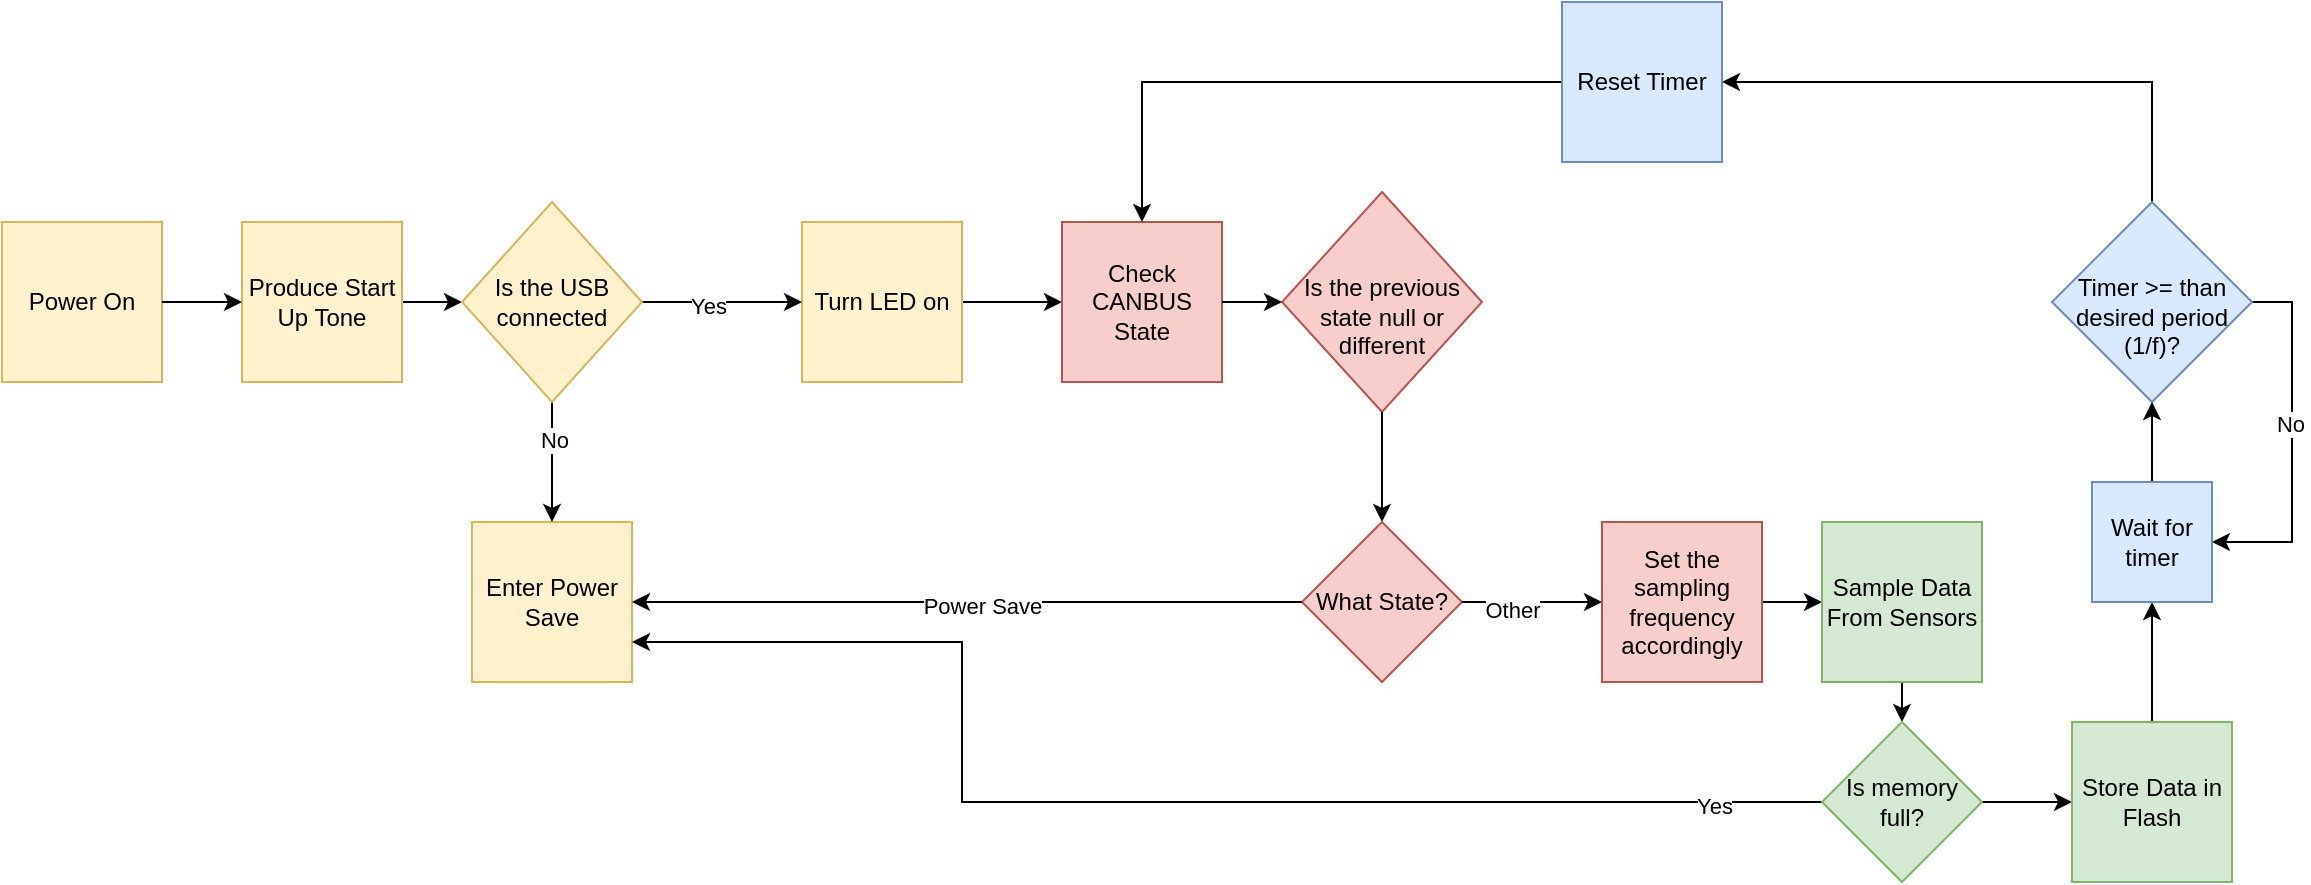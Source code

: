 <mxfile version="23.0.1" type="google">
  <diagram id="bDl2I7RV2CM8pRz4f-eI" name="Page-1">
    <mxGraphModel grid="1" page="1" gridSize="10" guides="1" tooltips="1" connect="1" arrows="1" fold="1" pageScale="1" pageWidth="850" pageHeight="1100" math="0" shadow="0">
      <root>
        <mxCell id="0" />
        <mxCell id="1" parent="0" />
        <mxCell id="QE5uN0oUP1HQzsvtTRDD-52" value="Power On" style="whiteSpace=wrap;html=1;aspect=fixed;fillColor=#fff2cc;strokeColor=#d6b656;" vertex="1" parent="1">
          <mxGeometry x="-650" y="300" width="80" height="80" as="geometry" />
        </mxCell>
        <mxCell id="QE5uN0oUP1HQzsvtTRDD-70" style="edgeStyle=orthogonalEdgeStyle;rounded=0;orthogonalLoop=1;jettySize=auto;html=1;exitX=1;exitY=0.5;exitDx=0;exitDy=0;entryX=0;entryY=0.5;entryDx=0;entryDy=0;" edge="1" parent="1" source="QE5uN0oUP1HQzsvtTRDD-53" target="QE5uN0oUP1HQzsvtTRDD-69">
          <mxGeometry relative="1" as="geometry" />
        </mxCell>
        <mxCell id="QE5uN0oUP1HQzsvtTRDD-53" value="Produce Start Up Tone" style="whiteSpace=wrap;html=1;aspect=fixed;fillColor=#fff2cc;strokeColor=#d6b656;" vertex="1" parent="1">
          <mxGeometry x="-530" y="300" width="80" height="80" as="geometry" />
        </mxCell>
        <mxCell id="QE5uN0oUP1HQzsvtTRDD-54" value="" style="endArrow=classic;html=1;rounded=0;exitX=1;exitY=0.5;exitDx=0;exitDy=0;entryX=0;entryY=0.5;entryDx=0;entryDy=0;" edge="1" parent="1" source="QE5uN0oUP1HQzsvtTRDD-52" target="QE5uN0oUP1HQzsvtTRDD-53">
          <mxGeometry width="50" height="50" relative="1" as="geometry">
            <mxPoint x="-440" y="370" as="sourcePoint" />
            <mxPoint x="-390" y="320" as="targetPoint" />
          </mxGeometry>
        </mxCell>
        <mxCell id="QE5uN0oUP1HQzsvtTRDD-68" style="edgeStyle=orthogonalEdgeStyle;rounded=0;orthogonalLoop=1;jettySize=auto;html=1;exitX=1;exitY=0.5;exitDx=0;exitDy=0;entryX=0;entryY=0.5;entryDx=0;entryDy=0;" edge="1" parent="1" source="QE5uN0oUP1HQzsvtTRDD-58" target="QE5uN0oUP1HQzsvtTRDD-67">
          <mxGeometry relative="1" as="geometry" />
        </mxCell>
        <mxCell id="QE5uN0oUP1HQzsvtTRDD-58" value="Turn LED on" style="whiteSpace=wrap;html=1;aspect=fixed;fillColor=#fff2cc;strokeColor=#d6b656;" vertex="1" parent="1">
          <mxGeometry x="-250" y="300" width="80" height="80" as="geometry" />
        </mxCell>
        <mxCell id="QE5uN0oUP1HQzsvtTRDD-63" value="Enter Power Save" style="whiteSpace=wrap;html=1;aspect=fixed;fillColor=#fff2cc;strokeColor=#d6b656;" vertex="1" parent="1">
          <mxGeometry x="-415" y="450" width="80" height="80" as="geometry" />
        </mxCell>
        <mxCell id="QE5uN0oUP1HQzsvtTRDD-67" value="Check CANBUS State" style="whiteSpace=wrap;html=1;aspect=fixed;fillColor=#f8cecc;strokeColor=#b85450;" vertex="1" parent="1">
          <mxGeometry x="-120" y="300" width="80" height="80" as="geometry" />
        </mxCell>
        <mxCell id="QE5uN0oUP1HQzsvtTRDD-71" style="edgeStyle=orthogonalEdgeStyle;rounded=0;orthogonalLoop=1;jettySize=auto;html=1;exitX=1;exitY=0.5;exitDx=0;exitDy=0;entryX=0;entryY=0.5;entryDx=0;entryDy=0;" edge="1" parent="1" source="QE5uN0oUP1HQzsvtTRDD-69" target="QE5uN0oUP1HQzsvtTRDD-58">
          <mxGeometry relative="1" as="geometry" />
        </mxCell>
        <mxCell id="QE5uN0oUP1HQzsvtTRDD-73" value="Yes" style="edgeLabel;html=1;align=center;verticalAlign=middle;resizable=0;points=[];" connectable="0" vertex="1" parent="QE5uN0oUP1HQzsvtTRDD-71">
          <mxGeometry x="-0.175" y="-2" relative="1" as="geometry">
            <mxPoint as="offset" />
          </mxGeometry>
        </mxCell>
        <mxCell id="QE5uN0oUP1HQzsvtTRDD-72" style="edgeStyle=orthogonalEdgeStyle;rounded=0;orthogonalLoop=1;jettySize=auto;html=1;exitX=0.5;exitY=1;exitDx=0;exitDy=0;" edge="1" parent="1" source="QE5uN0oUP1HQzsvtTRDD-69" target="QE5uN0oUP1HQzsvtTRDD-63">
          <mxGeometry relative="1" as="geometry" />
        </mxCell>
        <mxCell id="QE5uN0oUP1HQzsvtTRDD-74" value="No" style="edgeLabel;html=1;align=center;verticalAlign=middle;resizable=0;points=[];" connectable="0" vertex="1" parent="QE5uN0oUP1HQzsvtTRDD-72">
          <mxGeometry x="-0.388" y="1" relative="1" as="geometry">
            <mxPoint as="offset" />
          </mxGeometry>
        </mxCell>
        <mxCell id="QE5uN0oUP1HQzsvtTRDD-69" value="Is the USB connected" style="rhombus;whiteSpace=wrap;html=1;fillColor=#fff2cc;strokeColor=#d6b656;" vertex="1" parent="1">
          <mxGeometry x="-420" y="290" width="90" height="100" as="geometry" />
        </mxCell>
        <mxCell id="QE5uN0oUP1HQzsvtTRDD-75" value="&lt;br&gt;Is the previous state null or different" style="rhombus;whiteSpace=wrap;html=1;fillColor=#f8cecc;strokeColor=#b85450;" vertex="1" parent="1">
          <mxGeometry x="-10" y="285" width="100" height="110" as="geometry" />
        </mxCell>
        <mxCell id="QE5uN0oUP1HQzsvtTRDD-76" value="" style="endArrow=classic;html=1;rounded=0;entryX=0;entryY=0.5;entryDx=0;entryDy=0;exitX=1;exitY=0.5;exitDx=0;exitDy=0;" edge="1" parent="1" source="QE5uN0oUP1HQzsvtTRDD-67" target="QE5uN0oUP1HQzsvtTRDD-75">
          <mxGeometry width="50" height="50" relative="1" as="geometry">
            <mxPoint x="-220" y="410" as="sourcePoint" />
            <mxPoint x="-170" y="360" as="targetPoint" />
          </mxGeometry>
        </mxCell>
        <mxCell id="QE5uN0oUP1HQzsvtTRDD-77" value="" style="endArrow=classic;html=1;rounded=0;exitX=0.5;exitY=1;exitDx=0;exitDy=0;" edge="1" parent="1" source="QE5uN0oUP1HQzsvtTRDD-75" target="QE5uN0oUP1HQzsvtTRDD-78">
          <mxGeometry width="50" height="50" relative="1" as="geometry">
            <mxPoint x="-220" y="410" as="sourcePoint" />
            <mxPoint x="-90" y="440" as="targetPoint" />
          </mxGeometry>
        </mxCell>
        <mxCell id="QE5uN0oUP1HQzsvtTRDD-78" value="What State?" style="rhombus;whiteSpace=wrap;html=1;fillColor=#f8cecc;strokeColor=#b85450;" vertex="1" parent="1">
          <mxGeometry y="450.0" width="80" height="80" as="geometry" />
        </mxCell>
        <mxCell id="QE5uN0oUP1HQzsvtTRDD-79" value="" style="endArrow=classic;html=1;rounded=0;exitX=0;exitY=0.5;exitDx=0;exitDy=0;entryX=1;entryY=0.5;entryDx=0;entryDy=0;" edge="1" parent="1" source="QE5uN0oUP1HQzsvtTRDD-78" target="QE5uN0oUP1HQzsvtTRDD-63">
          <mxGeometry width="50" height="50" relative="1" as="geometry">
            <mxPoint x="-220" y="410" as="sourcePoint" />
            <mxPoint x="-170" y="360" as="targetPoint" />
          </mxGeometry>
        </mxCell>
        <mxCell id="QE5uN0oUP1HQzsvtTRDD-80" value="Power Save" style="edgeLabel;html=1;align=center;verticalAlign=middle;resizable=0;points=[];" connectable="0" vertex="1" parent="QE5uN0oUP1HQzsvtTRDD-79">
          <mxGeometry x="-0.044" y="2" relative="1" as="geometry">
            <mxPoint as="offset" />
          </mxGeometry>
        </mxCell>
        <mxCell id="QE5uN0oUP1HQzsvtTRDD-81" value="" style="endArrow=classic;html=1;rounded=0;exitX=1;exitY=0.5;exitDx=0;exitDy=0;entryX=0;entryY=0.5;entryDx=0;entryDy=0;" edge="1" parent="1" source="QE5uN0oUP1HQzsvtTRDD-78" target="QE5uN0oUP1HQzsvtTRDD-84">
          <mxGeometry width="50" height="50" relative="1" as="geometry">
            <mxPoint x="-320" y="410" as="sourcePoint" />
            <mxPoint x="90" y="490" as="targetPoint" />
          </mxGeometry>
        </mxCell>
        <mxCell id="QE5uN0oUP1HQzsvtTRDD-82" value="Other" style="edgeLabel;html=1;align=center;verticalAlign=middle;resizable=0;points=[];" connectable="0" vertex="1" parent="QE5uN0oUP1HQzsvtTRDD-81">
          <mxGeometry x="-0.251" y="-4" relative="1" as="geometry">
            <mxPoint x="-1" as="offset" />
          </mxGeometry>
        </mxCell>
        <mxCell id="QE5uN0oUP1HQzsvtTRDD-107" style="edgeStyle=orthogonalEdgeStyle;rounded=0;orthogonalLoop=1;jettySize=auto;html=1;exitX=1;exitY=0.5;exitDx=0;exitDy=0;entryX=0;entryY=0.5;entryDx=0;entryDy=0;" edge="1" parent="1" source="QE5uN0oUP1HQzsvtTRDD-84" target="QE5uN0oUP1HQzsvtTRDD-86">
          <mxGeometry relative="1" as="geometry" />
        </mxCell>
        <mxCell id="QE5uN0oUP1HQzsvtTRDD-84" value="Set the sampling frequency accordingly" style="whiteSpace=wrap;html=1;aspect=fixed;fillColor=#f8cecc;strokeColor=#b85450;" vertex="1" parent="1">
          <mxGeometry x="150" y="450" width="80" height="80" as="geometry" />
        </mxCell>
        <mxCell id="QE5uN0oUP1HQzsvtTRDD-106" style="edgeStyle=orthogonalEdgeStyle;rounded=0;orthogonalLoop=1;jettySize=auto;html=1;exitX=0.5;exitY=1;exitDx=0;exitDy=0;entryX=0.5;entryY=0;entryDx=0;entryDy=0;" edge="1" parent="1" source="QE5uN0oUP1HQzsvtTRDD-86" target="QE5uN0oUP1HQzsvtTRDD-89">
          <mxGeometry relative="1" as="geometry" />
        </mxCell>
        <mxCell id="QE5uN0oUP1HQzsvtTRDD-86" value="Sample Data From Sensors" style="whiteSpace=wrap;html=1;aspect=fixed;fillColor=#d5e8d4;strokeColor=#82b366;" vertex="1" parent="1">
          <mxGeometry x="260" y="450" width="80" height="80" as="geometry" />
        </mxCell>
        <mxCell id="QE5uN0oUP1HQzsvtTRDD-94" style="edgeStyle=orthogonalEdgeStyle;rounded=0;orthogonalLoop=1;jettySize=auto;html=1;exitX=0;exitY=0.5;exitDx=0;exitDy=0;entryX=1;entryY=0.75;entryDx=0;entryDy=0;" edge="1" parent="1" source="QE5uN0oUP1HQzsvtTRDD-89" target="QE5uN0oUP1HQzsvtTRDD-63">
          <mxGeometry relative="1" as="geometry">
            <Array as="points">
              <mxPoint x="-170" y="590" />
              <mxPoint x="-170" y="510" />
            </Array>
          </mxGeometry>
        </mxCell>
        <mxCell id="QE5uN0oUP1HQzsvtTRDD-95" value="Yes" style="edgeLabel;html=1;align=center;verticalAlign=middle;resizable=0;points=[];" connectable="0" vertex="1" parent="QE5uN0oUP1HQzsvtTRDD-94">
          <mxGeometry x="-0.838" y="2" relative="1" as="geometry">
            <mxPoint as="offset" />
          </mxGeometry>
        </mxCell>
        <mxCell id="QE5uN0oUP1HQzsvtTRDD-105" style="edgeStyle=orthogonalEdgeStyle;rounded=0;orthogonalLoop=1;jettySize=auto;html=1;exitX=1;exitY=0.5;exitDx=0;exitDy=0;" edge="1" parent="1" source="QE5uN0oUP1HQzsvtTRDD-89" target="QE5uN0oUP1HQzsvtTRDD-96">
          <mxGeometry relative="1" as="geometry" />
        </mxCell>
        <mxCell id="QE5uN0oUP1HQzsvtTRDD-89" value="Is memory full?" style="rhombus;whiteSpace=wrap;html=1;fillColor=#d5e8d4;strokeColor=#82b366;" vertex="1" parent="1">
          <mxGeometry x="260" y="550" width="80" height="80" as="geometry" />
        </mxCell>
        <mxCell id="QE5uN0oUP1HQzsvtTRDD-111" style="edgeStyle=orthogonalEdgeStyle;rounded=0;orthogonalLoop=1;jettySize=auto;html=1;exitX=0.5;exitY=0;exitDx=0;exitDy=0;entryX=0.5;entryY=1;entryDx=0;entryDy=0;" edge="1" parent="1" source="QE5uN0oUP1HQzsvtTRDD-96" target="QE5uN0oUP1HQzsvtTRDD-110">
          <mxGeometry relative="1" as="geometry" />
        </mxCell>
        <mxCell id="QE5uN0oUP1HQzsvtTRDD-96" value="Store Data in Flash" style="whiteSpace=wrap;html=1;aspect=fixed;fillColor=#d5e8d4;strokeColor=#82b366;" vertex="1" parent="1">
          <mxGeometry x="385" y="550" width="80" height="80" as="geometry" />
        </mxCell>
        <mxCell id="QE5uN0oUP1HQzsvtTRDD-113" style="edgeStyle=orthogonalEdgeStyle;rounded=0;orthogonalLoop=1;jettySize=auto;html=1;exitX=1;exitY=0.5;exitDx=0;exitDy=0;entryX=1;entryY=0.5;entryDx=0;entryDy=0;" edge="1" parent="1" source="QE5uN0oUP1HQzsvtTRDD-99" target="QE5uN0oUP1HQzsvtTRDD-110">
          <mxGeometry relative="1" as="geometry" />
        </mxCell>
        <mxCell id="QE5uN0oUP1HQzsvtTRDD-114" value="No" style="edgeLabel;html=1;align=center;verticalAlign=middle;resizable=0;points=[];" connectable="0" vertex="1" parent="QE5uN0oUP1HQzsvtTRDD-113">
          <mxGeometry x="-0.099" y="-1" relative="1" as="geometry">
            <mxPoint as="offset" />
          </mxGeometry>
        </mxCell>
        <mxCell id="QE5uN0oUP1HQzsvtTRDD-118" style="edgeStyle=orthogonalEdgeStyle;rounded=0;orthogonalLoop=1;jettySize=auto;html=1;exitX=0.5;exitY=0;exitDx=0;exitDy=0;entryX=1;entryY=0.5;entryDx=0;entryDy=0;" edge="1" parent="1" source="QE5uN0oUP1HQzsvtTRDD-99" target="QE5uN0oUP1HQzsvtTRDD-117">
          <mxGeometry relative="1" as="geometry" />
        </mxCell>
        <mxCell id="QE5uN0oUP1HQzsvtTRDD-99" value="&lt;br&gt;Timer &amp;gt;= than desired period (1/f)?" style="rhombus;whiteSpace=wrap;html=1;fillColor=#dae8fc;strokeColor=#6c8ebf;" vertex="1" parent="1">
          <mxGeometry x="375" y="290" width="100" height="100" as="geometry" />
        </mxCell>
        <mxCell id="QE5uN0oUP1HQzsvtTRDD-112" style="edgeStyle=orthogonalEdgeStyle;rounded=0;orthogonalLoop=1;jettySize=auto;html=1;exitX=0.5;exitY=0;exitDx=0;exitDy=0;entryX=0.5;entryY=1;entryDx=0;entryDy=0;" edge="1" parent="1" source="QE5uN0oUP1HQzsvtTRDD-110" target="QE5uN0oUP1HQzsvtTRDD-99">
          <mxGeometry relative="1" as="geometry" />
        </mxCell>
        <mxCell id="QE5uN0oUP1HQzsvtTRDD-110" value="Wait for timer" style="whiteSpace=wrap;html=1;aspect=fixed;fillColor=#dae8fc;strokeColor=#6c8ebf;" vertex="1" parent="1">
          <mxGeometry x="395" y="430" width="60" height="60" as="geometry" />
        </mxCell>
        <mxCell id="QE5uN0oUP1HQzsvtTRDD-119" style="edgeStyle=orthogonalEdgeStyle;rounded=0;orthogonalLoop=1;jettySize=auto;html=1;exitX=0;exitY=0.5;exitDx=0;exitDy=0;entryX=0.5;entryY=0;entryDx=0;entryDy=0;" edge="1" parent="1" source="QE5uN0oUP1HQzsvtTRDD-117" target="QE5uN0oUP1HQzsvtTRDD-67">
          <mxGeometry relative="1" as="geometry">
            <Array as="points">
              <mxPoint x="-80" y="230" />
            </Array>
          </mxGeometry>
        </mxCell>
        <mxCell id="QE5uN0oUP1HQzsvtTRDD-117" value="Reset Timer" style="whiteSpace=wrap;html=1;aspect=fixed;fillColor=#dae8fc;strokeColor=#6c8ebf;" vertex="1" parent="1">
          <mxGeometry x="130" y="190" width="80" height="80" as="geometry" />
        </mxCell>
      </root>
    </mxGraphModel>
  </diagram>
</mxfile>
